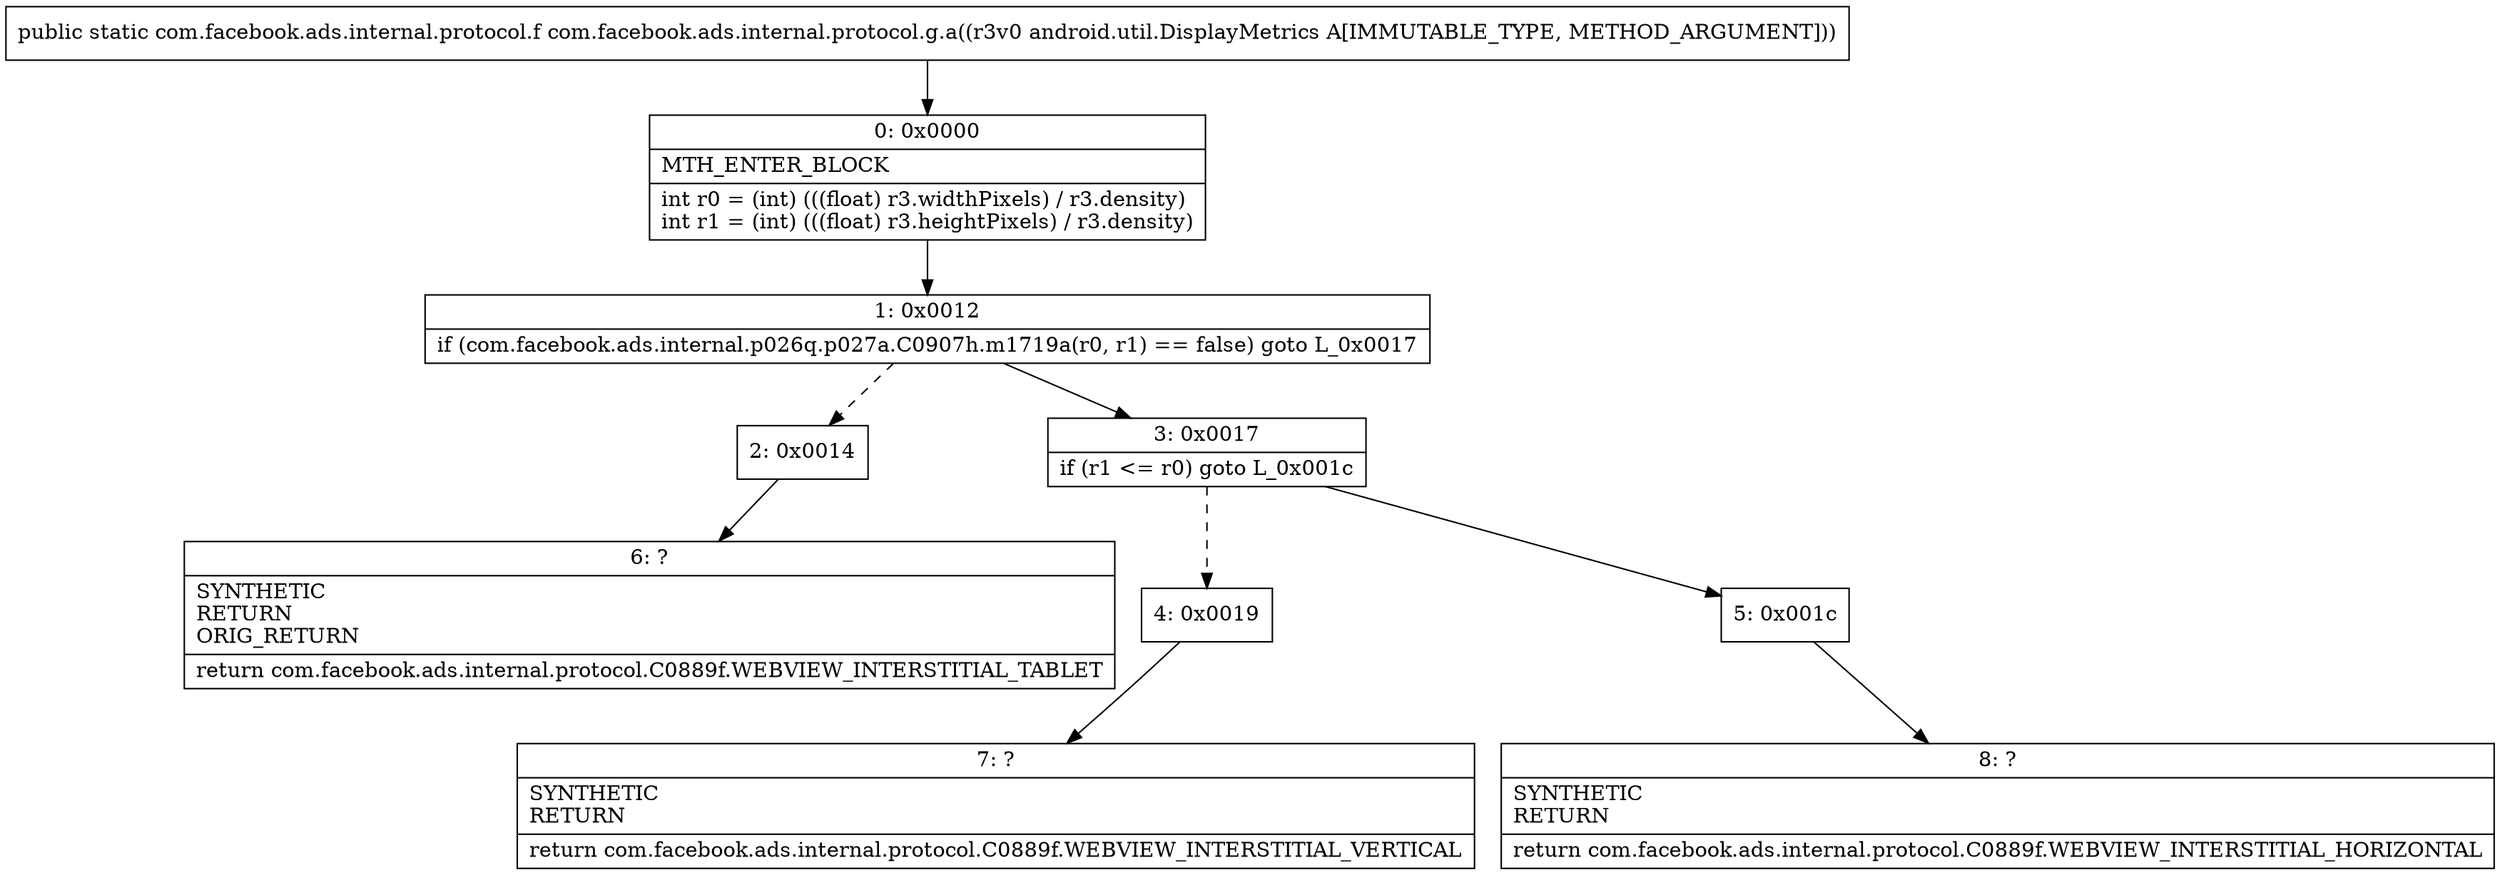 digraph "CFG forcom.facebook.ads.internal.protocol.g.a(Landroid\/util\/DisplayMetrics;)Lcom\/facebook\/ads\/internal\/protocol\/f;" {
Node_0 [shape=record,label="{0\:\ 0x0000|MTH_ENTER_BLOCK\l|int r0 = (int) (((float) r3.widthPixels) \/ r3.density)\lint r1 = (int) (((float) r3.heightPixels) \/ r3.density)\l}"];
Node_1 [shape=record,label="{1\:\ 0x0012|if (com.facebook.ads.internal.p026q.p027a.C0907h.m1719a(r0, r1) == false) goto L_0x0017\l}"];
Node_2 [shape=record,label="{2\:\ 0x0014}"];
Node_3 [shape=record,label="{3\:\ 0x0017|if (r1 \<= r0) goto L_0x001c\l}"];
Node_4 [shape=record,label="{4\:\ 0x0019}"];
Node_5 [shape=record,label="{5\:\ 0x001c}"];
Node_6 [shape=record,label="{6\:\ ?|SYNTHETIC\lRETURN\lORIG_RETURN\l|return com.facebook.ads.internal.protocol.C0889f.WEBVIEW_INTERSTITIAL_TABLET\l}"];
Node_7 [shape=record,label="{7\:\ ?|SYNTHETIC\lRETURN\l|return com.facebook.ads.internal.protocol.C0889f.WEBVIEW_INTERSTITIAL_VERTICAL\l}"];
Node_8 [shape=record,label="{8\:\ ?|SYNTHETIC\lRETURN\l|return com.facebook.ads.internal.protocol.C0889f.WEBVIEW_INTERSTITIAL_HORIZONTAL\l}"];
MethodNode[shape=record,label="{public static com.facebook.ads.internal.protocol.f com.facebook.ads.internal.protocol.g.a((r3v0 android.util.DisplayMetrics A[IMMUTABLE_TYPE, METHOD_ARGUMENT])) }"];
MethodNode -> Node_0;
Node_0 -> Node_1;
Node_1 -> Node_2[style=dashed];
Node_1 -> Node_3;
Node_2 -> Node_6;
Node_3 -> Node_4[style=dashed];
Node_3 -> Node_5;
Node_4 -> Node_7;
Node_5 -> Node_8;
}

